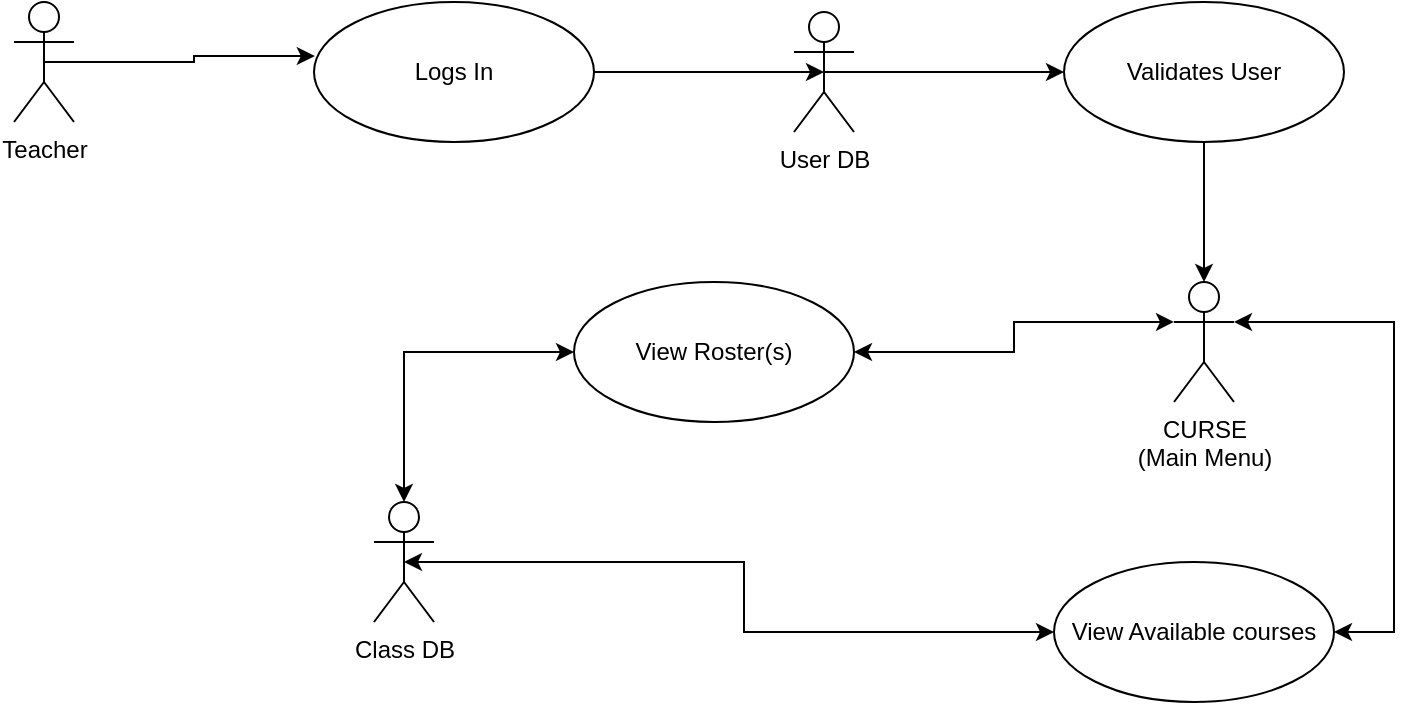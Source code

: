 <mxfile version="10.7.5" type="device"><diagram id="B_PsAoc0oydA_dNO42Tv" name="Page-1"><mxGraphModel dx="1010" dy="588" grid="1" gridSize="10" guides="1" tooltips="1" connect="1" arrows="1" fold="1" page="1" pageScale="1" pageWidth="850" pageHeight="1100" math="0" shadow="0"><root><mxCell id="0"/><mxCell id="1" parent="0"/><mxCell id="R8Bb2WegeYlI0puTY4Hg-3" style="edgeStyle=orthogonalEdgeStyle;rounded=0;orthogonalLoop=1;jettySize=auto;html=1;exitX=0.5;exitY=0.5;exitDx=0;exitDy=0;exitPerimeter=0;entryX=0.003;entryY=0.386;entryDx=0;entryDy=0;entryPerimeter=0;" edge="1" parent="1" source="R8Bb2WegeYlI0puTY4Hg-1" target="R8Bb2WegeYlI0puTY4Hg-2"><mxGeometry relative="1" as="geometry"/></mxCell><mxCell id="R8Bb2WegeYlI0puTY4Hg-1" value="Teacher&lt;br&gt;" style="shape=umlActor;verticalLabelPosition=bottom;labelBackgroundColor=#ffffff;verticalAlign=top;html=1;outlineConnect=0;" vertex="1" parent="1"><mxGeometry x="80" y="90" width="30" height="60" as="geometry"/></mxCell><mxCell id="R8Bb2WegeYlI0puTY4Hg-11" style="edgeStyle=orthogonalEdgeStyle;rounded=0;orthogonalLoop=1;jettySize=auto;html=1;exitX=1;exitY=0.5;exitDx=0;exitDy=0;entryX=0.5;entryY=0.5;entryDx=0;entryDy=0;entryPerimeter=0;" edge="1" parent="1" source="R8Bb2WegeYlI0puTY4Hg-2" target="R8Bb2WegeYlI0puTY4Hg-4"><mxGeometry relative="1" as="geometry"/></mxCell><mxCell id="R8Bb2WegeYlI0puTY4Hg-2" value="Logs In" style="ellipse;whiteSpace=wrap;html=1;" vertex="1" parent="1"><mxGeometry x="230" y="90" width="140" height="70" as="geometry"/></mxCell><mxCell id="R8Bb2WegeYlI0puTY4Hg-13" style="edgeStyle=orthogonalEdgeStyle;rounded=0;orthogonalLoop=1;jettySize=auto;html=1;exitX=0.5;exitY=0.5;exitDx=0;exitDy=0;exitPerimeter=0;entryX=0;entryY=0.5;entryDx=0;entryDy=0;" edge="1" parent="1" source="R8Bb2WegeYlI0puTY4Hg-4" target="R8Bb2WegeYlI0puTY4Hg-12"><mxGeometry relative="1" as="geometry"/></mxCell><mxCell id="R8Bb2WegeYlI0puTY4Hg-4" value="User DB&lt;br&gt;" style="shape=umlActor;verticalLabelPosition=bottom;labelBackgroundColor=#ffffff;verticalAlign=top;html=1;" vertex="1" parent="1"><mxGeometry x="470" y="95" width="30" height="60" as="geometry"/></mxCell><mxCell id="R8Bb2WegeYlI0puTY4Hg-17" style="edgeStyle=orthogonalEdgeStyle;rounded=0;orthogonalLoop=1;jettySize=auto;html=1;exitX=0.5;exitY=1;exitDx=0;exitDy=0;entryX=0.5;entryY=0;entryDx=0;entryDy=0;entryPerimeter=0;" edge="1" parent="1" source="R8Bb2WegeYlI0puTY4Hg-12" target="R8Bb2WegeYlI0puTY4Hg-14"><mxGeometry relative="1" as="geometry"/></mxCell><mxCell id="R8Bb2WegeYlI0puTY4Hg-12" value="Validates User" style="ellipse;whiteSpace=wrap;html=1;" vertex="1" parent="1"><mxGeometry x="605" y="90" width="140" height="70" as="geometry"/></mxCell><mxCell id="R8Bb2WegeYlI0puTY4Hg-22" style="edgeStyle=orthogonalEdgeStyle;rounded=0;orthogonalLoop=1;jettySize=auto;html=1;exitX=0;exitY=0.333;exitDx=0;exitDy=0;exitPerimeter=0;entryX=1;entryY=0.5;entryDx=0;entryDy=0;startArrow=classic;startFill=1;" edge="1" parent="1" source="R8Bb2WegeYlI0puTY4Hg-14" target="R8Bb2WegeYlI0puTY4Hg-18"><mxGeometry relative="1" as="geometry"/></mxCell><mxCell id="R8Bb2WegeYlI0puTY4Hg-23" style="edgeStyle=orthogonalEdgeStyle;rounded=0;orthogonalLoop=1;jettySize=auto;html=1;exitX=1;exitY=0.333;exitDx=0;exitDy=0;exitPerimeter=0;entryX=1;entryY=0.5;entryDx=0;entryDy=0;startArrow=classic;startFill=1;" edge="1" parent="1" source="R8Bb2WegeYlI0puTY4Hg-14" target="R8Bb2WegeYlI0puTY4Hg-20"><mxGeometry relative="1" as="geometry"><Array as="points"><mxPoint x="770" y="250"/><mxPoint x="770" y="405"/></Array></mxGeometry></mxCell><mxCell id="R8Bb2WegeYlI0puTY4Hg-14" value="CURSE&lt;br&gt;(Main Menu)&lt;br&gt;" style="shape=umlActor;verticalLabelPosition=bottom;labelBackgroundColor=#ffffff;verticalAlign=top;html=1;" vertex="1" parent="1"><mxGeometry x="660" y="230" width="30" height="60" as="geometry"/></mxCell><mxCell id="R8Bb2WegeYlI0puTY4Hg-38" style="edgeStyle=orthogonalEdgeStyle;rounded=0;orthogonalLoop=1;jettySize=auto;html=1;exitX=0;exitY=0.5;exitDx=0;exitDy=0;entryX=0.5;entryY=0;entryDx=0;entryDy=0;entryPerimeter=0;startArrow=classic;startFill=1;" edge="1" parent="1" source="R8Bb2WegeYlI0puTY4Hg-18" target="R8Bb2WegeYlI0puTY4Hg-25"><mxGeometry relative="1" as="geometry"><mxPoint x="155" y="290" as="targetPoint"/></mxGeometry></mxCell><mxCell id="R8Bb2WegeYlI0puTY4Hg-18" value="View Roster(s)" style="ellipse;whiteSpace=wrap;html=1;" vertex="1" parent="1"><mxGeometry x="360" y="230" width="140" height="70" as="geometry"/></mxCell><mxCell id="R8Bb2WegeYlI0puTY4Hg-39" style="edgeStyle=orthogonalEdgeStyle;rounded=0;orthogonalLoop=1;jettySize=auto;html=1;exitX=0;exitY=0.5;exitDx=0;exitDy=0;entryX=0.5;entryY=0.5;entryDx=0;entryDy=0;entryPerimeter=0;startArrow=classic;startFill=1;" edge="1" parent="1" source="R8Bb2WegeYlI0puTY4Hg-20" target="R8Bb2WegeYlI0puTY4Hg-25"><mxGeometry relative="1" as="geometry"/></mxCell><mxCell id="R8Bb2WegeYlI0puTY4Hg-20" value="View Available courses" style="ellipse;whiteSpace=wrap;html=1;" vertex="1" parent="1"><mxGeometry x="600" y="370" width="140" height="70" as="geometry"/></mxCell><mxCell id="R8Bb2WegeYlI0puTY4Hg-25" value="Class DB" style="shape=umlActor;verticalLabelPosition=bottom;labelBackgroundColor=#ffffff;verticalAlign=top;html=1;" vertex="1" parent="1"><mxGeometry x="260" y="340" width="30" height="60" as="geometry"/></mxCell></root></mxGraphModel></diagram></mxfile>